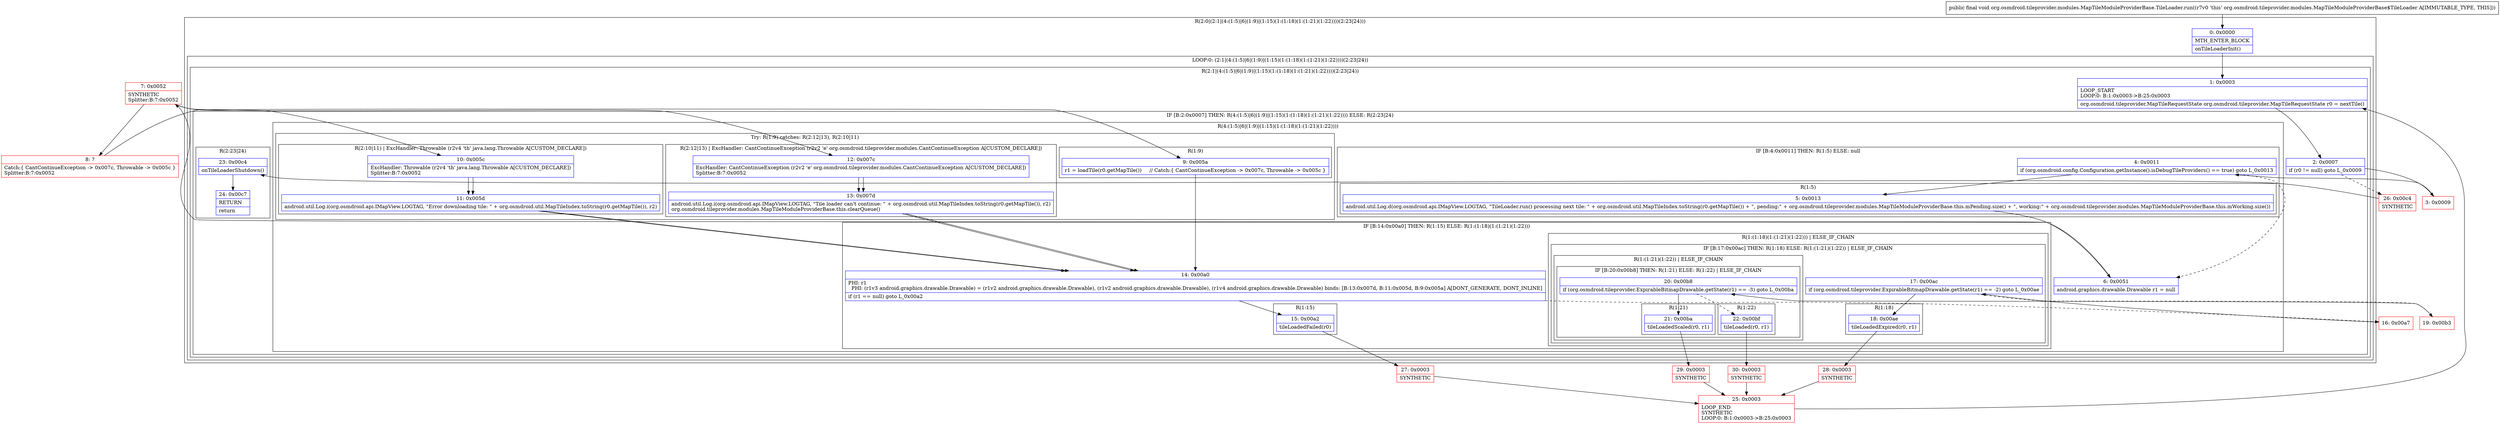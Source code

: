 digraph "CFG fororg.osmdroid.tileprovider.modules.MapTileModuleProviderBase.TileLoader.run()V" {
subgraph cluster_Region_1265633151 {
label = "R(2:0|(2:1|(4:(1:5)|6|(1:9)|(1:15)(1:(1:18)(1:(1:21)(1:22))))(2:23|24)))";
node [shape=record,color=blue];
Node_0 [shape=record,label="{0\:\ 0x0000|MTH_ENTER_BLOCK\l|onTileLoaderInit()\l}"];
subgraph cluster_LoopRegion_1163463535 {
label = "LOOP:0: (2:1|(4:(1:5)|6|(1:9)|(1:15)(1:(1:18)(1:(1:21)(1:22))))(2:23|24))";
node [shape=record,color=blue];
subgraph cluster_Region_749592955 {
label = "R(2:1|(4:(1:5)|6|(1:9)|(1:15)(1:(1:18)(1:(1:21)(1:22))))(2:23|24))";
node [shape=record,color=blue];
Node_1 [shape=record,label="{1\:\ 0x0003|LOOP_START\lLOOP:0: B:1:0x0003\-\>B:25:0x0003\l|org.osmdroid.tileprovider.MapTileRequestState org.osmdroid.tileprovider.MapTileRequestState r0 = nextTile()\l}"];
subgraph cluster_IfRegion_1841846311 {
label = "IF [B:2:0x0007] THEN: R(4:(1:5)|6|(1:9)|(1:15)(1:(1:18)(1:(1:21)(1:22)))) ELSE: R(2:23|24)";
node [shape=record,color=blue];
Node_2 [shape=record,label="{2\:\ 0x0007|if (r0 != null) goto L_0x0009\l}"];
subgraph cluster_Region_1518840068 {
label = "R(4:(1:5)|6|(1:9)|(1:15)(1:(1:18)(1:(1:21)(1:22))))";
node [shape=record,color=blue];
subgraph cluster_IfRegion_1521115279 {
label = "IF [B:4:0x0011] THEN: R(1:5) ELSE: null";
node [shape=record,color=blue];
Node_4 [shape=record,label="{4\:\ 0x0011|if (org.osmdroid.config.Configuration.getInstance().isDebugTileProviders() == true) goto L_0x0013\l}"];
subgraph cluster_Region_1372663315 {
label = "R(1:5)";
node [shape=record,color=blue];
Node_5 [shape=record,label="{5\:\ 0x0013|android.util.Log.d(org.osmdroid.api.IMapView.LOGTAG, \"TileLoader.run() processing next tile: \" + org.osmdroid.util.MapTileIndex.toString(r0.getMapTile()) + \", pending:\" + org.osmdroid.tileprovider.modules.MapTileModuleProviderBase.this.mPending.size() + \", working:\" + org.osmdroid.tileprovider.modules.MapTileModuleProviderBase.this.mWorking.size())\l}"];
}
}
Node_6 [shape=record,label="{6\:\ 0x0051|android.graphics.drawable.Drawable r1 = null\l}"];
subgraph cluster_TryCatchRegion_1866409855 {
label = "Try: R(1:9) catches: R(2:12|13), R(2:10|11)";
node [shape=record,color=blue];
subgraph cluster_Region_301276036 {
label = "R(1:9)";
node [shape=record,color=blue];
Node_9 [shape=record,label="{9\:\ 0x005a|r1 = loadTile(r0.getMapTile())     \/\/ Catch:\{ CantContinueException \-\> 0x007c, Throwable \-\> 0x005c \}\l}"];
}
subgraph cluster_Region_1385207544 {
label = "R(2:12|13) | ExcHandler: CantContinueException (r2v2 'e' org.osmdroid.tileprovider.modules.CantContinueException A[CUSTOM_DECLARE])\l";
node [shape=record,color=blue];
Node_12 [shape=record,label="{12\:\ 0x007c|ExcHandler: CantContinueException (r2v2 'e' org.osmdroid.tileprovider.modules.CantContinueException A[CUSTOM_DECLARE])\lSplitter:B:7:0x0052\l}"];
Node_13 [shape=record,label="{13\:\ 0x007d|android.util.Log.i(org.osmdroid.api.IMapView.LOGTAG, \"Tile loader can't continue: \" + org.osmdroid.util.MapTileIndex.toString(r0.getMapTile()), r2)\lorg.osmdroid.tileprovider.modules.MapTileModuleProviderBase.this.clearQueue()\l}"];
}
subgraph cluster_Region_2109142509 {
label = "R(2:10|11) | ExcHandler: Throwable (r2v4 'th' java.lang.Throwable A[CUSTOM_DECLARE])\l";
node [shape=record,color=blue];
Node_10 [shape=record,label="{10\:\ 0x005c|ExcHandler: Throwable (r2v4 'th' java.lang.Throwable A[CUSTOM_DECLARE])\lSplitter:B:7:0x0052\l}"];
Node_11 [shape=record,label="{11\:\ 0x005d|android.util.Log.i(org.osmdroid.api.IMapView.LOGTAG, \"Error downloading tile: \" + org.osmdroid.util.MapTileIndex.toString(r0.getMapTile()), r2)\l}"];
}
}
subgraph cluster_IfRegion_962857351 {
label = "IF [B:14:0x00a0] THEN: R(1:15) ELSE: R(1:(1:18)(1:(1:21)(1:22)))";
node [shape=record,color=blue];
Node_14 [shape=record,label="{14\:\ 0x00a0|PHI: r1 \l  PHI: (r1v3 android.graphics.drawable.Drawable) = (r1v2 android.graphics.drawable.Drawable), (r1v2 android.graphics.drawable.Drawable), (r1v4 android.graphics.drawable.Drawable) binds: [B:13:0x007d, B:11:0x005d, B:9:0x005a] A[DONT_GENERATE, DONT_INLINE]\l|if (r1 == null) goto L_0x00a2\l}"];
subgraph cluster_Region_634383870 {
label = "R(1:15)";
node [shape=record,color=blue];
Node_15 [shape=record,label="{15\:\ 0x00a2|tileLoadedFailed(r0)\l}"];
}
subgraph cluster_Region_608149016 {
label = "R(1:(1:18)(1:(1:21)(1:22))) | ELSE_IF_CHAIN\l";
node [shape=record,color=blue];
subgraph cluster_IfRegion_121278343 {
label = "IF [B:17:0x00ac] THEN: R(1:18) ELSE: R(1:(1:21)(1:22)) | ELSE_IF_CHAIN\l";
node [shape=record,color=blue];
Node_17 [shape=record,label="{17\:\ 0x00ac|if (org.osmdroid.tileprovider.ExpirableBitmapDrawable.getState(r1) == \-2) goto L_0x00ae\l}"];
subgraph cluster_Region_484436984 {
label = "R(1:18)";
node [shape=record,color=blue];
Node_18 [shape=record,label="{18\:\ 0x00ae|tileLoadedExpired(r0, r1)\l}"];
}
subgraph cluster_Region_699460483 {
label = "R(1:(1:21)(1:22)) | ELSE_IF_CHAIN\l";
node [shape=record,color=blue];
subgraph cluster_IfRegion_1871221084 {
label = "IF [B:20:0x00b8] THEN: R(1:21) ELSE: R(1:22) | ELSE_IF_CHAIN\l";
node [shape=record,color=blue];
Node_20 [shape=record,label="{20\:\ 0x00b8|if (org.osmdroid.tileprovider.ExpirableBitmapDrawable.getState(r1) == \-3) goto L_0x00ba\l}"];
subgraph cluster_Region_1244563917 {
label = "R(1:21)";
node [shape=record,color=blue];
Node_21 [shape=record,label="{21\:\ 0x00ba|tileLoadedScaled(r0, r1)\l}"];
}
subgraph cluster_Region_16581880 {
label = "R(1:22)";
node [shape=record,color=blue];
Node_22 [shape=record,label="{22\:\ 0x00bf|tileLoaded(r0, r1)\l}"];
}
}
}
}
}
}
}
subgraph cluster_Region_546785314 {
label = "R(2:23|24)";
node [shape=record,color=blue];
Node_23 [shape=record,label="{23\:\ 0x00c4|onTileLoaderShutdown()\l}"];
Node_24 [shape=record,label="{24\:\ 0x00c7|RETURN\l|return\l}"];
}
}
}
}
}
subgraph cluster_Region_1385207544 {
label = "R(2:12|13) | ExcHandler: CantContinueException (r2v2 'e' org.osmdroid.tileprovider.modules.CantContinueException A[CUSTOM_DECLARE])\l";
node [shape=record,color=blue];
Node_12 [shape=record,label="{12\:\ 0x007c|ExcHandler: CantContinueException (r2v2 'e' org.osmdroid.tileprovider.modules.CantContinueException A[CUSTOM_DECLARE])\lSplitter:B:7:0x0052\l}"];
Node_13 [shape=record,label="{13\:\ 0x007d|android.util.Log.i(org.osmdroid.api.IMapView.LOGTAG, \"Tile loader can't continue: \" + org.osmdroid.util.MapTileIndex.toString(r0.getMapTile()), r2)\lorg.osmdroid.tileprovider.modules.MapTileModuleProviderBase.this.clearQueue()\l}"];
}
subgraph cluster_Region_2109142509 {
label = "R(2:10|11) | ExcHandler: Throwable (r2v4 'th' java.lang.Throwable A[CUSTOM_DECLARE])\l";
node [shape=record,color=blue];
Node_10 [shape=record,label="{10\:\ 0x005c|ExcHandler: Throwable (r2v4 'th' java.lang.Throwable A[CUSTOM_DECLARE])\lSplitter:B:7:0x0052\l}"];
Node_11 [shape=record,label="{11\:\ 0x005d|android.util.Log.i(org.osmdroid.api.IMapView.LOGTAG, \"Error downloading tile: \" + org.osmdroid.util.MapTileIndex.toString(r0.getMapTile()), r2)\l}"];
}
Node_3 [shape=record,color=red,label="{3\:\ 0x0009}"];
Node_7 [shape=record,color=red,label="{7\:\ 0x0052|SYNTHETIC\lSplitter:B:7:0x0052\l}"];
Node_8 [shape=record,color=red,label="{8\:\ ?|Catch:\{ CantContinueException \-\> 0x007c, Throwable \-\> 0x005c \}\lSplitter:B:7:0x0052\l}"];
Node_16 [shape=record,color=red,label="{16\:\ 0x00a7}"];
Node_19 [shape=record,color=red,label="{19\:\ 0x00b3}"];
Node_25 [shape=record,color=red,label="{25\:\ 0x0003|LOOP_END\lSYNTHETIC\lLOOP:0: B:1:0x0003\-\>B:25:0x0003\l}"];
Node_26 [shape=record,color=red,label="{26\:\ 0x00c4|SYNTHETIC\l}"];
Node_27 [shape=record,color=red,label="{27\:\ 0x0003|SYNTHETIC\l}"];
Node_28 [shape=record,color=red,label="{28\:\ 0x0003|SYNTHETIC\l}"];
Node_29 [shape=record,color=red,label="{29\:\ 0x0003|SYNTHETIC\l}"];
Node_30 [shape=record,color=red,label="{30\:\ 0x0003|SYNTHETIC\l}"];
MethodNode[shape=record,label="{public final void org.osmdroid.tileprovider.modules.MapTileModuleProviderBase.TileLoader.run((r7v0 'this' org.osmdroid.tileprovider.modules.MapTileModuleProviderBase$TileLoader A[IMMUTABLE_TYPE, THIS])) }"];
MethodNode -> Node_0;
Node_0 -> Node_1;
Node_1 -> Node_2;
Node_2 -> Node_3;
Node_2 -> Node_26[style=dashed];
Node_4 -> Node_5;
Node_4 -> Node_6[style=dashed];
Node_5 -> Node_6;
Node_6 -> Node_7;
Node_9 -> Node_14;
Node_12 -> Node_13;
Node_13 -> Node_14;
Node_10 -> Node_11;
Node_11 -> Node_14;
Node_14 -> Node_15;
Node_14 -> Node_16[style=dashed];
Node_15 -> Node_27;
Node_17 -> Node_18;
Node_17 -> Node_19[style=dashed];
Node_18 -> Node_28;
Node_20 -> Node_21;
Node_20 -> Node_22[style=dashed];
Node_21 -> Node_29;
Node_22 -> Node_30;
Node_23 -> Node_24;
Node_12 -> Node_13;
Node_13 -> Node_14;
Node_10 -> Node_11;
Node_11 -> Node_14;
Node_3 -> Node_4;
Node_7 -> Node_8;
Node_7 -> Node_12;
Node_7 -> Node_10;
Node_8 -> Node_9;
Node_16 -> Node_17;
Node_19 -> Node_20;
Node_25 -> Node_1;
Node_26 -> Node_23;
Node_27 -> Node_25;
Node_28 -> Node_25;
Node_29 -> Node_25;
Node_30 -> Node_25;
}

